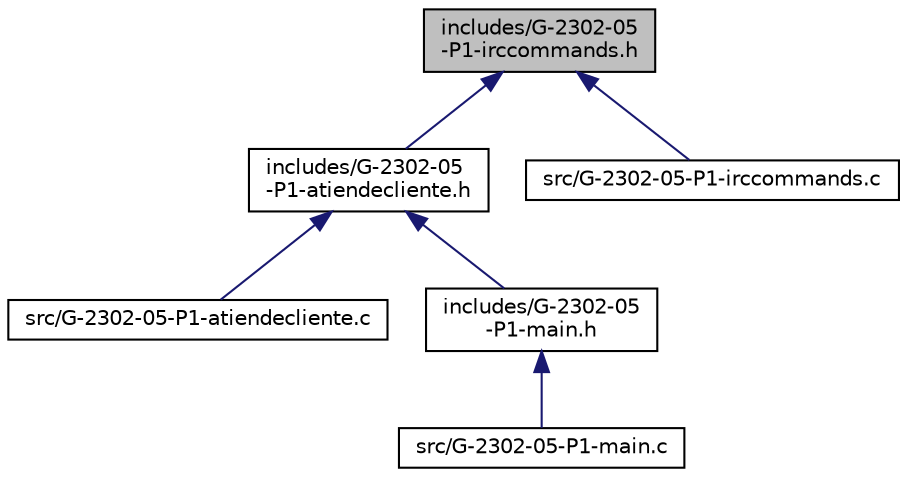 digraph "includes/G-2302-05-P1-irccommands.h"
{
  edge [fontname="Helvetica",fontsize="10",labelfontname="Helvetica",labelfontsize="10"];
  node [fontname="Helvetica",fontsize="10",shape=record];
  Node1 [label="includes/G-2302-05\l-P1-irccommands.h",height=0.2,width=0.4,color="black", fillcolor="grey75", style="filled" fontcolor="black"];
  Node1 -> Node2 [dir="back",color="midnightblue",fontsize="10",style="solid",fontname="Helvetica"];
  Node2 [label="includes/G-2302-05\l-P1-atiendecliente.h",height=0.2,width=0.4,color="black", fillcolor="white", style="filled",URL="$G-2302-05-P1-atiendecliente_8h.html"];
  Node2 -> Node3 [dir="back",color="midnightblue",fontsize="10",style="solid",fontname="Helvetica"];
  Node3 [label="src/G-2302-05-P1-atiendecliente.c",height=0.2,width=0.4,color="black", fillcolor="white", style="filled",URL="$G-2302-05-P1-atiendecliente_8c.html"];
  Node2 -> Node4 [dir="back",color="midnightblue",fontsize="10",style="solid",fontname="Helvetica"];
  Node4 [label="includes/G-2302-05\l-P1-main.h",height=0.2,width=0.4,color="black", fillcolor="white", style="filled",URL="$G-2302-05-P1-main_8h.html"];
  Node4 -> Node5 [dir="back",color="midnightblue",fontsize="10",style="solid",fontname="Helvetica"];
  Node5 [label="src/G-2302-05-P1-main.c",height=0.2,width=0.4,color="black", fillcolor="white", style="filled",URL="$G-2302-05-P1-main_8c.html",tooltip="Servidor IRC v0.0. "];
  Node1 -> Node6 [dir="back",color="midnightblue",fontsize="10",style="solid",fontname="Helvetica"];
  Node6 [label="src/G-2302-05-P1-irccommands.c",height=0.2,width=0.4,color="black", fillcolor="white", style="filled",URL="$G-2302-05-P1-irccommands_8c.html"];
}
